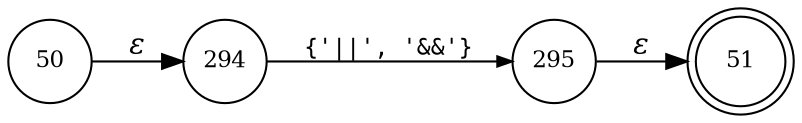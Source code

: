 digraph ATN {
rankdir=LR;
s51[fontsize=11, label="51", shape=doublecircle, fixedsize=true, width=.6];
s50[fontsize=11,label="50", shape=circle, fixedsize=true, width=.55, peripheries=1];
s294[fontsize=11,label="294", shape=circle, fixedsize=true, width=.55, peripheries=1];
s295[fontsize=11,label="295", shape=circle, fixedsize=true, width=.55, peripheries=1];
s50 -> s294 [fontname="Times-Italic", label="&epsilon;"];
s294 -> s295 [fontsize=11, fontname="Courier", arrowsize=.7, label = "{'||', '&&'}", arrowhead = normal];
s295 -> s51 [fontname="Times-Italic", label="&epsilon;"];
}